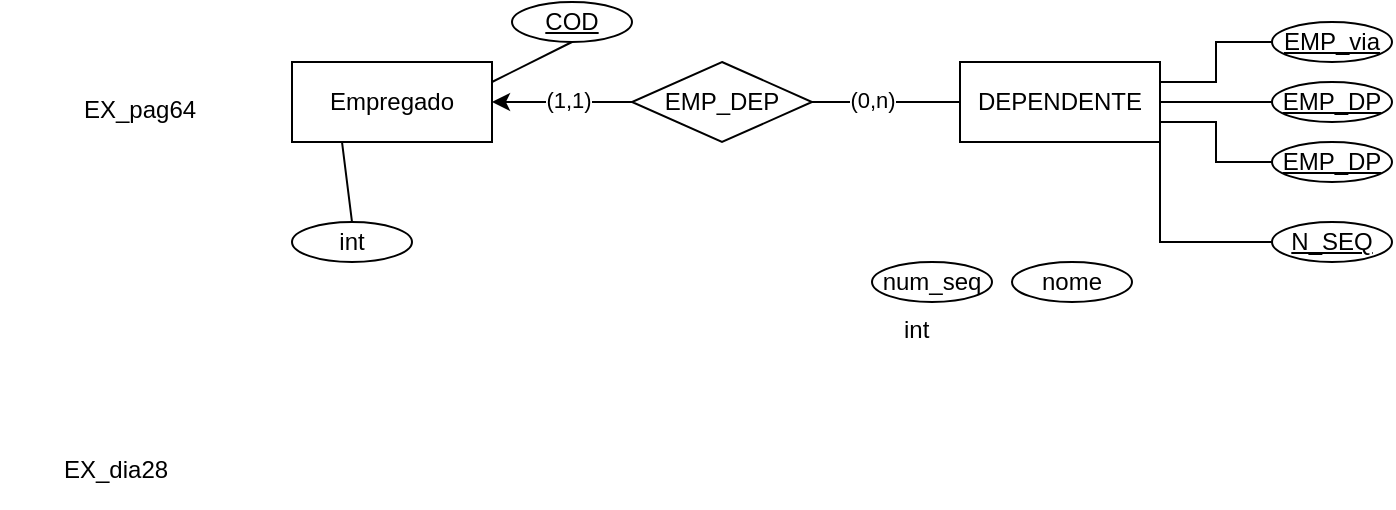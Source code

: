 <mxfile version="24.7.8">
  <diagram id="R2lEEEUBdFMjLlhIrx00" name="Page-1">
    <mxGraphModel dx="1688" dy="876" grid="1" gridSize="10" guides="1" tooltips="1" connect="1" arrows="1" fold="1" page="1" pageScale="1" pageWidth="850" pageHeight="1100" math="0" shadow="0" extFonts="Permanent Marker^https://fonts.googleapis.com/css?family=Permanent+Marker">
      <root>
        <mxCell id="0" />
        <mxCell id="1" parent="0" />
        <mxCell id="qjcV2F8L71q0vEXfeqgy-24" style="edgeStyle=orthogonalEdgeStyle;rounded=0;orthogonalLoop=1;jettySize=auto;html=1;exitX=1;exitY=0.5;exitDx=0;exitDy=0;entryX=0;entryY=0.5;entryDx=0;entryDy=0;startArrow=classic;startFill=1;endArrow=none;endFill=0;" edge="1" parent="1" source="qjcV2F8L71q0vEXfeqgy-1" target="qjcV2F8L71q0vEXfeqgy-23">
          <mxGeometry relative="1" as="geometry" />
        </mxCell>
        <mxCell id="qjcV2F8L71q0vEXfeqgy-27" value="(1,1)" style="edgeLabel;html=1;align=center;verticalAlign=middle;resizable=0;points=[];" vertex="1" connectable="0" parent="qjcV2F8L71q0vEXfeqgy-24">
          <mxGeometry x="0.065" y="1" relative="1" as="geometry">
            <mxPoint as="offset" />
          </mxGeometry>
        </mxCell>
        <mxCell id="qjcV2F8L71q0vEXfeqgy-1" value="Empregado" style="whiteSpace=wrap;html=1;align=center;" vertex="1" parent="1">
          <mxGeometry x="20" y="40" width="100" height="40" as="geometry" />
        </mxCell>
        <mxCell id="qjcV2F8L71q0vEXfeqgy-2" value="int" style="ellipse;whiteSpace=wrap;html=1;align=center;" vertex="1" parent="1">
          <mxGeometry x="20" y="120" width="60" height="20" as="geometry" />
        </mxCell>
        <mxCell id="qjcV2F8L71q0vEXfeqgy-3" value="COD" style="ellipse;whiteSpace=wrap;html=1;align=center;fontStyle=4;" vertex="1" parent="1">
          <mxGeometry x="130" y="10" width="60" height="20" as="geometry" />
        </mxCell>
        <mxCell id="qjcV2F8L71q0vEXfeqgy-4" value="" style="endArrow=none;html=1;rounded=0;entryX=0.25;entryY=1;entryDx=0;entryDy=0;exitX=0.5;exitY=0;exitDx=0;exitDy=0;" edge="1" parent="1" source="qjcV2F8L71q0vEXfeqgy-2" target="qjcV2F8L71q0vEXfeqgy-1">
          <mxGeometry relative="1" as="geometry">
            <mxPoint x="50" y="120" as="sourcePoint" />
            <mxPoint x="210" y="120" as="targetPoint" />
          </mxGeometry>
        </mxCell>
        <mxCell id="qjcV2F8L71q0vEXfeqgy-5" value="" style="resizable=0;html=1;whiteSpace=wrap;align=right;verticalAlign=bottom;" connectable="0" vertex="1" parent="qjcV2F8L71q0vEXfeqgy-4">
          <mxGeometry x="1" relative="1" as="geometry">
            <mxPoint x="-170" y="-40" as="offset" />
          </mxGeometry>
        </mxCell>
        <mxCell id="qjcV2F8L71q0vEXfeqgy-6" value="" style="endArrow=none;html=1;rounded=0;entryX=1;entryY=0.25;entryDx=0;entryDy=0;exitX=0.5;exitY=1;exitDx=0;exitDy=0;" edge="1" parent="1" source="qjcV2F8L71q0vEXfeqgy-3" target="qjcV2F8L71q0vEXfeqgy-1">
          <mxGeometry relative="1" as="geometry">
            <mxPoint x="60" y="130" as="sourcePoint" />
            <mxPoint x="55" y="90" as="targetPoint" />
            <Array as="points">
              <mxPoint x="120" y="50" />
            </Array>
          </mxGeometry>
        </mxCell>
        <mxCell id="qjcV2F8L71q0vEXfeqgy-7" value="" style="resizable=0;html=1;whiteSpace=wrap;align=right;verticalAlign=bottom;" connectable="0" vertex="1" parent="qjcV2F8L71q0vEXfeqgy-6">
          <mxGeometry x="1" relative="1" as="geometry">
            <mxPoint x="-170" y="-40" as="offset" />
          </mxGeometry>
        </mxCell>
        <mxCell id="qjcV2F8L71q0vEXfeqgy-18" style="rounded=0;orthogonalLoop=1;jettySize=auto;html=1;exitX=1;exitY=0.25;exitDx=0;exitDy=0;entryX=0;entryY=0.5;entryDx=0;entryDy=0;strokeColor=default;edgeStyle=orthogonalEdgeStyle;curved=0;endArrow=none;endFill=0;" edge="1" parent="1" source="qjcV2F8L71q0vEXfeqgy-8" target="qjcV2F8L71q0vEXfeqgy-14">
          <mxGeometry relative="1" as="geometry" />
        </mxCell>
        <mxCell id="qjcV2F8L71q0vEXfeqgy-19" style="rounded=0;orthogonalLoop=1;jettySize=auto;html=1;exitX=1;exitY=0.5;exitDx=0;exitDy=0;entryX=0;entryY=0.5;entryDx=0;entryDy=0;strokeColor=default;edgeStyle=orthogonalEdgeStyle;curved=0;endArrow=none;endFill=0;" edge="1" parent="1" source="qjcV2F8L71q0vEXfeqgy-8" target="qjcV2F8L71q0vEXfeqgy-15">
          <mxGeometry relative="1" as="geometry" />
        </mxCell>
        <mxCell id="qjcV2F8L71q0vEXfeqgy-20" style="rounded=0;orthogonalLoop=1;jettySize=auto;html=1;exitX=1;exitY=0.75;exitDx=0;exitDy=0;entryX=0;entryY=0.5;entryDx=0;entryDy=0;strokeColor=default;edgeStyle=orthogonalEdgeStyle;curved=0;endArrow=none;endFill=0;" edge="1" parent="1" source="qjcV2F8L71q0vEXfeqgy-8" target="qjcV2F8L71q0vEXfeqgy-16">
          <mxGeometry relative="1" as="geometry" />
        </mxCell>
        <mxCell id="qjcV2F8L71q0vEXfeqgy-21" style="rounded=0;orthogonalLoop=1;jettySize=auto;html=1;exitX=1;exitY=1;exitDx=0;exitDy=0;entryX=0;entryY=0.5;entryDx=0;entryDy=0;strokeColor=default;edgeStyle=orthogonalEdgeStyle;curved=0;endArrow=none;endFill=0;" edge="1" parent="1" source="qjcV2F8L71q0vEXfeqgy-8" target="qjcV2F8L71q0vEXfeqgy-17">
          <mxGeometry relative="1" as="geometry" />
        </mxCell>
        <mxCell id="qjcV2F8L71q0vEXfeqgy-25" style="edgeStyle=orthogonalEdgeStyle;rounded=0;orthogonalLoop=1;jettySize=auto;html=1;entryX=1;entryY=0.5;entryDx=0;entryDy=0;startArrow=none;startFill=0;endArrow=none;endFill=0;" edge="1" parent="1" source="qjcV2F8L71q0vEXfeqgy-8" target="qjcV2F8L71q0vEXfeqgy-23">
          <mxGeometry relative="1" as="geometry" />
        </mxCell>
        <mxCell id="qjcV2F8L71q0vEXfeqgy-28" value="(0,n)" style="edgeLabel;html=1;align=center;verticalAlign=middle;resizable=0;points=[];" vertex="1" connectable="0" parent="qjcV2F8L71q0vEXfeqgy-25">
          <mxGeometry x="0.208" y="-1" relative="1" as="geometry">
            <mxPoint as="offset" />
          </mxGeometry>
        </mxCell>
        <mxCell id="qjcV2F8L71q0vEXfeqgy-8" value="DEPENDENTE" style="whiteSpace=wrap;html=1;align=center;" vertex="1" parent="1">
          <mxGeometry x="354" y="40" width="100" height="40" as="geometry" />
        </mxCell>
        <mxCell id="qjcV2F8L71q0vEXfeqgy-9" value="num_seq" style="ellipse;whiteSpace=wrap;html=1;align=center;" vertex="1" parent="1">
          <mxGeometry x="310" y="140" width="60" height="20" as="geometry" />
        </mxCell>
        <mxCell id="qjcV2F8L71q0vEXfeqgy-12" value="int&lt;div&gt;&lt;br&gt;&lt;/div&gt;" style="text;strokeColor=none;fillColor=none;spacingLeft=4;spacingRight=4;overflow=hidden;rotatable=0;points=[[0,0.5],[1,0.5]];portConstraint=eastwest;fontSize=12;whiteSpace=wrap;html=1;" vertex="1" parent="1">
          <mxGeometry x="320" y="160" width="40" height="30" as="geometry" />
        </mxCell>
        <mxCell id="qjcV2F8L71q0vEXfeqgy-13" value="nome" style="ellipse;whiteSpace=wrap;html=1;align=center;" vertex="1" parent="1">
          <mxGeometry x="380" y="140" width="60" height="20" as="geometry" />
        </mxCell>
        <mxCell id="qjcV2F8L71q0vEXfeqgy-14" value="EMP_via" style="ellipse;whiteSpace=wrap;html=1;align=center;fontStyle=4;" vertex="1" parent="1">
          <mxGeometry x="510" y="20" width="60" height="20" as="geometry" />
        </mxCell>
        <mxCell id="qjcV2F8L71q0vEXfeqgy-15" value="EMP_DP" style="ellipse;whiteSpace=wrap;html=1;align=center;fontStyle=4;" vertex="1" parent="1">
          <mxGeometry x="510" y="50" width="60" height="20" as="geometry" />
        </mxCell>
        <mxCell id="qjcV2F8L71q0vEXfeqgy-16" value="EMP_DP" style="ellipse;whiteSpace=wrap;html=1;align=center;fontStyle=4;" vertex="1" parent="1">
          <mxGeometry x="510" y="80" width="60" height="20" as="geometry" />
        </mxCell>
        <mxCell id="qjcV2F8L71q0vEXfeqgy-17" value="N_SEQ" style="ellipse;whiteSpace=wrap;html=1;align=center;fontStyle=4;" vertex="1" parent="1">
          <mxGeometry x="510" y="120" width="60" height="20" as="geometry" />
        </mxCell>
        <mxCell id="qjcV2F8L71q0vEXfeqgy-23" value="EMP_DEP" style="shape=rhombus;perimeter=rhombusPerimeter;whiteSpace=wrap;html=1;align=center;" vertex="1" parent="1">
          <mxGeometry x="190" y="40" width="90" height="40" as="geometry" />
        </mxCell>
        <mxCell id="qjcV2F8L71q0vEXfeqgy-29" value="EX_pag64" style="text;strokeColor=none;fillColor=none;spacingLeft=4;spacingRight=4;overflow=hidden;rotatable=0;points=[[0,0.5],[1,0.5]];portConstraint=eastwest;fontSize=12;whiteSpace=wrap;html=1;" vertex="1" parent="1">
          <mxGeometry x="-90" y="50" width="70" height="30" as="geometry" />
        </mxCell>
        <mxCell id="qjcV2F8L71q0vEXfeqgy-31" value="EX_dia28" style="text;strokeColor=none;fillColor=none;spacingLeft=4;spacingRight=4;overflow=hidden;rotatable=0;points=[[0,0.5],[1,0.5]];portConstraint=eastwest;fontSize=12;whiteSpace=wrap;html=1;" vertex="1" parent="1">
          <mxGeometry x="-100" y="230" width="70" height="30" as="geometry" />
        </mxCell>
      </root>
    </mxGraphModel>
  </diagram>
</mxfile>

